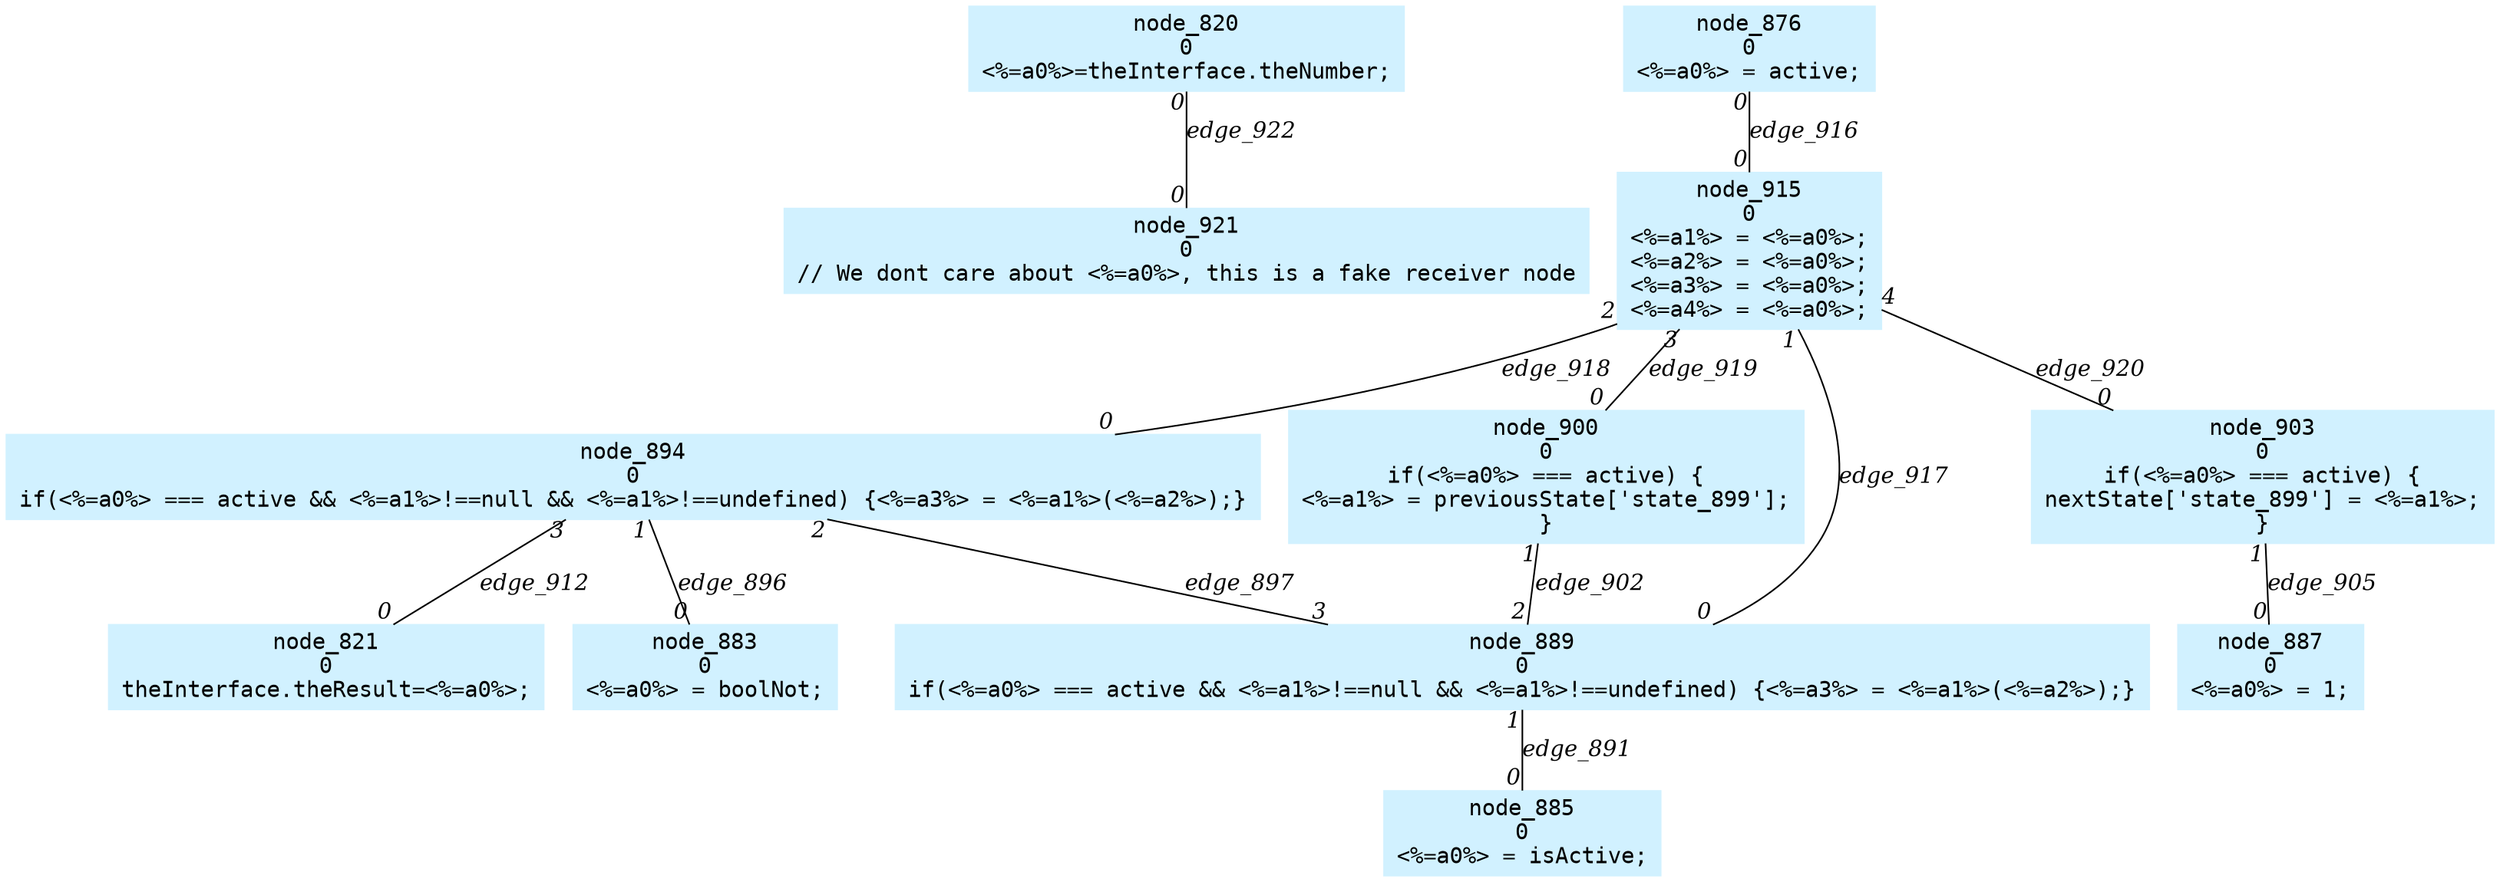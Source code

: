 digraph g{node_820 [shape=box, style=filled, color="#d1f1ff", fontname="Courier", label="node_820
0
<%=a0%>=theInterface.theNumber;
" ]
node_821 [shape=box, style=filled, color="#d1f1ff", fontname="Courier", label="node_821
0
theInterface.theResult=<%=a0%>;
" ]
node_876 [shape=box, style=filled, color="#d1f1ff", fontname="Courier", label="node_876
0
<%=a0%> = active;
" ]
node_883 [shape=box, style=filled, color="#d1f1ff", fontname="Courier", label="node_883
0
<%=a0%> = boolNot;
" ]
node_885 [shape=box, style=filled, color="#d1f1ff", fontname="Courier", label="node_885
0
<%=a0%> = isActive;
" ]
node_887 [shape=box, style=filled, color="#d1f1ff", fontname="Courier", label="node_887
0
<%=a0%> = 1;
" ]
node_889 [shape=box, style=filled, color="#d1f1ff", fontname="Courier", label="node_889
0
if(<%=a0%> === active && <%=a1%>!==null && <%=a1%>!==undefined) {<%=a3%> = <%=a1%>(<%=a2%>);}
" ]
node_894 [shape=box, style=filled, color="#d1f1ff", fontname="Courier", label="node_894
0
if(<%=a0%> === active && <%=a1%>!==null && <%=a1%>!==undefined) {<%=a3%> = <%=a1%>(<%=a2%>);}
" ]
node_900 [shape=box, style=filled, color="#d1f1ff", fontname="Courier", label="node_900
0
if(<%=a0%> === active) {
<%=a1%> = previousState['state_899'];
}
" ]
node_903 [shape=box, style=filled, color="#d1f1ff", fontname="Courier", label="node_903
0
if(<%=a0%> === active) {
nextState['state_899'] = <%=a1%>;
}
" ]
node_915 [shape=box, style=filled, color="#d1f1ff", fontname="Courier", label="node_915
0
<%=a1%> = <%=a0%>;
<%=a2%> = <%=a0%>;
<%=a3%> = <%=a0%>;
<%=a4%> = <%=a0%>;
" ]
node_921 [shape=box, style=filled, color="#d1f1ff", fontname="Courier", label="node_921
0
// We dont care about <%=a0%>, this is a fake receiver node
" ]
node_889 -> node_885 [dir=none, arrowHead=none, fontname="Times-Italic", label="edge_891",  headlabel="0", taillabel="1" ]
node_894 -> node_883 [dir=none, arrowHead=none, fontname="Times-Italic", label="edge_896",  headlabel="0", taillabel="1" ]
node_894 -> node_889 [dir=none, arrowHead=none, fontname="Times-Italic", label="edge_897",  headlabel="3", taillabel="2" ]
node_900 -> node_889 [dir=none, arrowHead=none, fontname="Times-Italic", label="edge_902",  headlabel="2", taillabel="1" ]
node_903 -> node_887 [dir=none, arrowHead=none, fontname="Times-Italic", label="edge_905",  headlabel="0", taillabel="1" ]
node_894 -> node_821 [dir=none, arrowHead=none, fontname="Times-Italic", label="edge_912",  headlabel="0", taillabel="3" ]
node_876 -> node_915 [dir=none, arrowHead=none, fontname="Times-Italic", label="edge_916",  headlabel="0", taillabel="0" ]
node_915 -> node_889 [dir=none, arrowHead=none, fontname="Times-Italic", label="edge_917",  headlabel="0", taillabel="1" ]
node_915 -> node_894 [dir=none, arrowHead=none, fontname="Times-Italic", label="edge_918",  headlabel="0", taillabel="2" ]
node_915 -> node_900 [dir=none, arrowHead=none, fontname="Times-Italic", label="edge_919",  headlabel="0", taillabel="3" ]
node_915 -> node_903 [dir=none, arrowHead=none, fontname="Times-Italic", label="edge_920",  headlabel="0", taillabel="4" ]
node_820 -> node_921 [dir=none, arrowHead=none, fontname="Times-Italic", label="edge_922",  headlabel="0", taillabel="0" ]
}